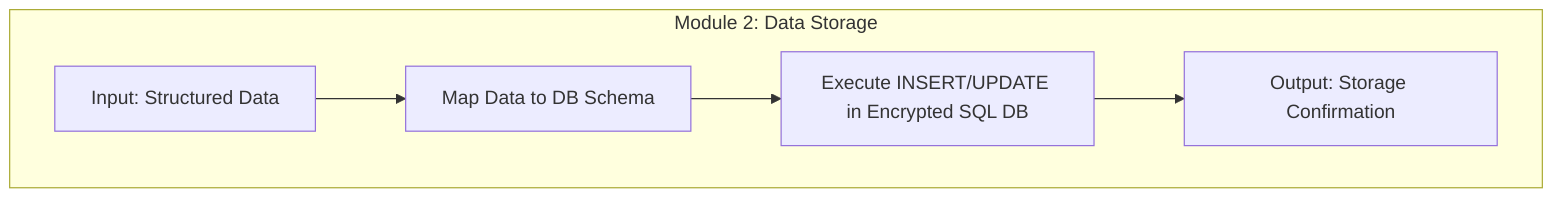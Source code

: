 flowchart TD
    subgraph "Module 2: Data Storage"
        A["Input: Structured Data"] --> B;
        B["Map Data to DB Schema"] --> C;
        C["Execute INSERT/UPDATE in Encrypted SQL DB"] --> D;
        D["Output: Storage Confirmation"]
    end